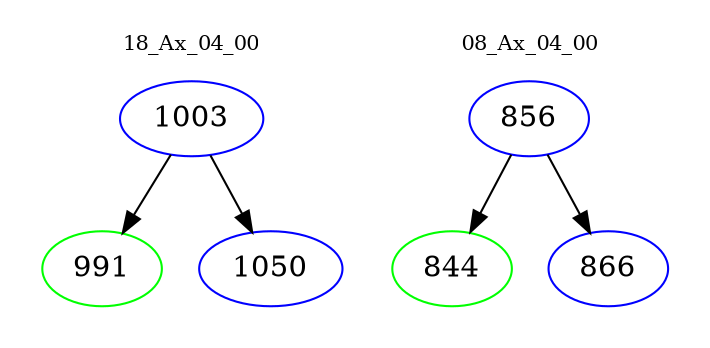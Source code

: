 digraph{
subgraph cluster_0 {
color = white
label = "18_Ax_04_00";
fontsize=10;
T0_1003 [label="1003", color="blue"]
T0_1003 -> T0_991 [color="black"]
T0_991 [label="991", color="green"]
T0_1003 -> T0_1050 [color="black"]
T0_1050 [label="1050", color="blue"]
}
subgraph cluster_1 {
color = white
label = "08_Ax_04_00";
fontsize=10;
T1_856 [label="856", color="blue"]
T1_856 -> T1_844 [color="black"]
T1_844 [label="844", color="green"]
T1_856 -> T1_866 [color="black"]
T1_866 [label="866", color="blue"]
}
}
